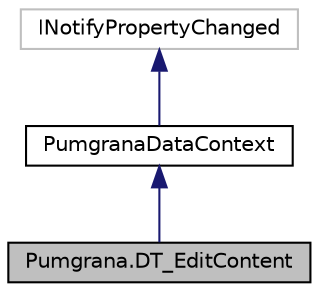 digraph "Pumgrana.DT_EditContent"
{
  edge [fontname="Helvetica",fontsize="10",labelfontname="Helvetica",labelfontsize="10"];
  node [fontname="Helvetica",fontsize="10",shape=record];
  Node1 [label="Pumgrana.DT_EditContent",height=0.2,width=0.4,color="black", fillcolor="grey75", style="filled" fontcolor="black"];
  Node2 -> Node1 [dir="back",color="midnightblue",fontsize="10",style="solid"];
  Node2 [label="PumgranaDataContext",height=0.2,width=0.4,color="black", fillcolor="white", style="filled",URL="$class_pumgrana_1_1_pumgrana_data_context.html"];
  Node3 -> Node2 [dir="back",color="midnightblue",fontsize="10",style="solid"];
  Node3 [label="INotifyPropertyChanged",height=0.2,width=0.4,color="grey75", fillcolor="white", style="filled"];
}

